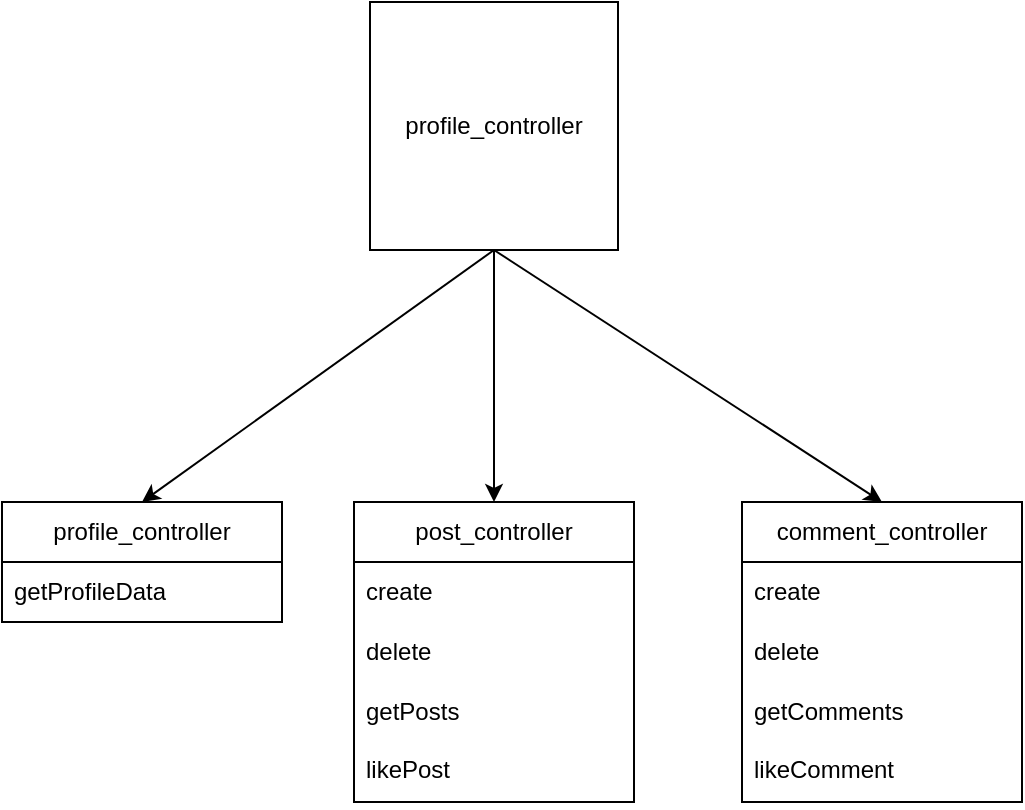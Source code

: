 <mxfile version="20.8.5" type="device"><diagram id="LUPnQVHOPsiojcnIYJPQ" name="Страница 1"><mxGraphModel dx="955" dy="444" grid="1" gridSize="10" guides="1" tooltips="1" connect="1" arrows="1" fold="1" page="1" pageScale="1" pageWidth="827" pageHeight="1169" math="0" shadow="0"><root><mxCell id="0"/><mxCell id="1" parent="0"/><mxCell id="TlGjyRpj6aYxzqNV2H1E-1" value="profile_controller" style="whiteSpace=wrap;html=1;aspect=fixed;" vertex="1" parent="1"><mxGeometry x="354" y="20" width="124" height="124" as="geometry"/></mxCell><mxCell id="TlGjyRpj6aYxzqNV2H1E-5" value="post_controller" style="swimlane;fontStyle=0;childLayout=stackLayout;horizontal=1;startSize=30;horizontalStack=0;resizeParent=1;resizeParentMax=0;resizeLast=0;collapsible=1;marginBottom=0;whiteSpace=wrap;html=1;" vertex="1" parent="1"><mxGeometry x="346" y="270" width="140" height="150" as="geometry"><mxRectangle x="354" y="270" width="120" height="30" as="alternateBounds"/></mxGeometry></mxCell><mxCell id="TlGjyRpj6aYxzqNV2H1E-6" value="create" style="text;strokeColor=none;fillColor=none;align=left;verticalAlign=middle;spacingLeft=4;spacingRight=4;overflow=hidden;points=[[0,0.5],[1,0.5]];portConstraint=eastwest;rotatable=0;whiteSpace=wrap;html=1;" vertex="1" parent="TlGjyRpj6aYxzqNV2H1E-5"><mxGeometry y="30" width="140" height="30" as="geometry"/></mxCell><mxCell id="TlGjyRpj6aYxzqNV2H1E-7" value="delete" style="text;strokeColor=none;fillColor=none;align=left;verticalAlign=middle;spacingLeft=4;spacingRight=4;overflow=hidden;points=[[0,0.5],[1,0.5]];portConstraint=eastwest;rotatable=0;whiteSpace=wrap;html=1;" vertex="1" parent="TlGjyRpj6aYxzqNV2H1E-5"><mxGeometry y="60" width="140" height="30" as="geometry"/></mxCell><mxCell id="TlGjyRpj6aYxzqNV2H1E-8" value="getPosts" style="text;strokeColor=none;fillColor=none;align=left;verticalAlign=middle;spacingLeft=4;spacingRight=4;overflow=hidden;points=[[0,0.5],[1,0.5]];portConstraint=eastwest;rotatable=0;whiteSpace=wrap;html=1;" vertex="1" parent="TlGjyRpj6aYxzqNV2H1E-5"><mxGeometry y="90" width="140" height="30" as="geometry"/></mxCell><mxCell id="TlGjyRpj6aYxzqNV2H1E-11" value="likePost" style="text;strokeColor=none;fillColor=none;spacingLeft=4;spacingRight=4;overflow=hidden;rotatable=0;points=[[0,0.5],[1,0.5]];portConstraint=eastwest;fontSize=12;" vertex="1" parent="TlGjyRpj6aYxzqNV2H1E-5"><mxGeometry y="120" width="140" height="30" as="geometry"/></mxCell><mxCell id="TlGjyRpj6aYxzqNV2H1E-12" value="comment_controller" style="swimlane;fontStyle=0;childLayout=stackLayout;horizontal=1;startSize=30;horizontalStack=0;resizeParent=1;resizeParentMax=0;resizeLast=0;collapsible=1;marginBottom=0;whiteSpace=wrap;html=1;" vertex="1" parent="1"><mxGeometry x="540" y="270" width="140" height="150" as="geometry"><mxRectangle x="354" y="270" width="120" height="30" as="alternateBounds"/></mxGeometry></mxCell><mxCell id="TlGjyRpj6aYxzqNV2H1E-13" value="create" style="text;strokeColor=none;fillColor=none;align=left;verticalAlign=middle;spacingLeft=4;spacingRight=4;overflow=hidden;points=[[0,0.5],[1,0.5]];portConstraint=eastwest;rotatable=0;whiteSpace=wrap;html=1;" vertex="1" parent="TlGjyRpj6aYxzqNV2H1E-12"><mxGeometry y="30" width="140" height="30" as="geometry"/></mxCell><mxCell id="TlGjyRpj6aYxzqNV2H1E-14" value="delete" style="text;strokeColor=none;fillColor=none;align=left;verticalAlign=middle;spacingLeft=4;spacingRight=4;overflow=hidden;points=[[0,0.5],[1,0.5]];portConstraint=eastwest;rotatable=0;whiteSpace=wrap;html=1;" vertex="1" parent="TlGjyRpj6aYxzqNV2H1E-12"><mxGeometry y="60" width="140" height="30" as="geometry"/></mxCell><mxCell id="TlGjyRpj6aYxzqNV2H1E-15" value="getComments" style="text;strokeColor=none;fillColor=none;align=left;verticalAlign=middle;spacingLeft=4;spacingRight=4;overflow=hidden;points=[[0,0.5],[1,0.5]];portConstraint=eastwest;rotatable=0;whiteSpace=wrap;html=1;" vertex="1" parent="TlGjyRpj6aYxzqNV2H1E-12"><mxGeometry y="90" width="140" height="30" as="geometry"/></mxCell><mxCell id="TlGjyRpj6aYxzqNV2H1E-16" value="likeComment" style="text;strokeColor=none;fillColor=none;spacingLeft=4;spacingRight=4;overflow=hidden;rotatable=0;points=[[0,0.5],[1,0.5]];portConstraint=eastwest;fontSize=12;" vertex="1" parent="TlGjyRpj6aYxzqNV2H1E-12"><mxGeometry y="120" width="140" height="30" as="geometry"/></mxCell><mxCell id="TlGjyRpj6aYxzqNV2H1E-17" value="profile_controller" style="swimlane;fontStyle=0;childLayout=stackLayout;horizontal=1;startSize=30;horizontalStack=0;resizeParent=1;resizeParentMax=0;resizeLast=0;collapsible=1;marginBottom=0;whiteSpace=wrap;html=1;" vertex="1" parent="1"><mxGeometry x="170" y="270" width="140" height="60" as="geometry"><mxRectangle x="354" y="270" width="120" height="30" as="alternateBounds"/></mxGeometry></mxCell><mxCell id="TlGjyRpj6aYxzqNV2H1E-20" value="getProfileData" style="text;strokeColor=none;fillColor=none;align=left;verticalAlign=middle;spacingLeft=4;spacingRight=4;overflow=hidden;points=[[0,0.5],[1,0.5]];portConstraint=eastwest;rotatable=0;whiteSpace=wrap;html=1;" vertex="1" parent="TlGjyRpj6aYxzqNV2H1E-17"><mxGeometry y="30" width="140" height="30" as="geometry"/></mxCell><mxCell id="TlGjyRpj6aYxzqNV2H1E-22" value="" style="endArrow=classic;html=1;rounded=0;exitX=0.5;exitY=1;exitDx=0;exitDy=0;entryX=0.5;entryY=0;entryDx=0;entryDy=0;" edge="1" parent="1" source="TlGjyRpj6aYxzqNV2H1E-1" target="TlGjyRpj6aYxzqNV2H1E-5"><mxGeometry width="50" height="50" relative="1" as="geometry"><mxPoint x="430" y="280" as="sourcePoint"/><mxPoint x="480" y="230" as="targetPoint"/></mxGeometry></mxCell><mxCell id="TlGjyRpj6aYxzqNV2H1E-23" value="" style="endArrow=classic;html=1;rounded=0;exitX=0.5;exitY=1;exitDx=0;exitDy=0;entryX=0.5;entryY=0;entryDx=0;entryDy=0;" edge="1" parent="1" source="TlGjyRpj6aYxzqNV2H1E-1" target="TlGjyRpj6aYxzqNV2H1E-12"><mxGeometry width="50" height="50" relative="1" as="geometry"><mxPoint x="426" y="154" as="sourcePoint"/><mxPoint x="426" y="280" as="targetPoint"/></mxGeometry></mxCell><mxCell id="TlGjyRpj6aYxzqNV2H1E-24" value="" style="endArrow=classic;html=1;rounded=0;exitX=0.5;exitY=1;exitDx=0;exitDy=0;entryX=0.5;entryY=0;entryDx=0;entryDy=0;" edge="1" parent="1" source="TlGjyRpj6aYxzqNV2H1E-1" target="TlGjyRpj6aYxzqNV2H1E-17"><mxGeometry width="50" height="50" relative="1" as="geometry"><mxPoint x="420" y="150" as="sourcePoint"/><mxPoint x="240" y="260" as="targetPoint"/></mxGeometry></mxCell></root></mxGraphModel></diagram></mxfile>